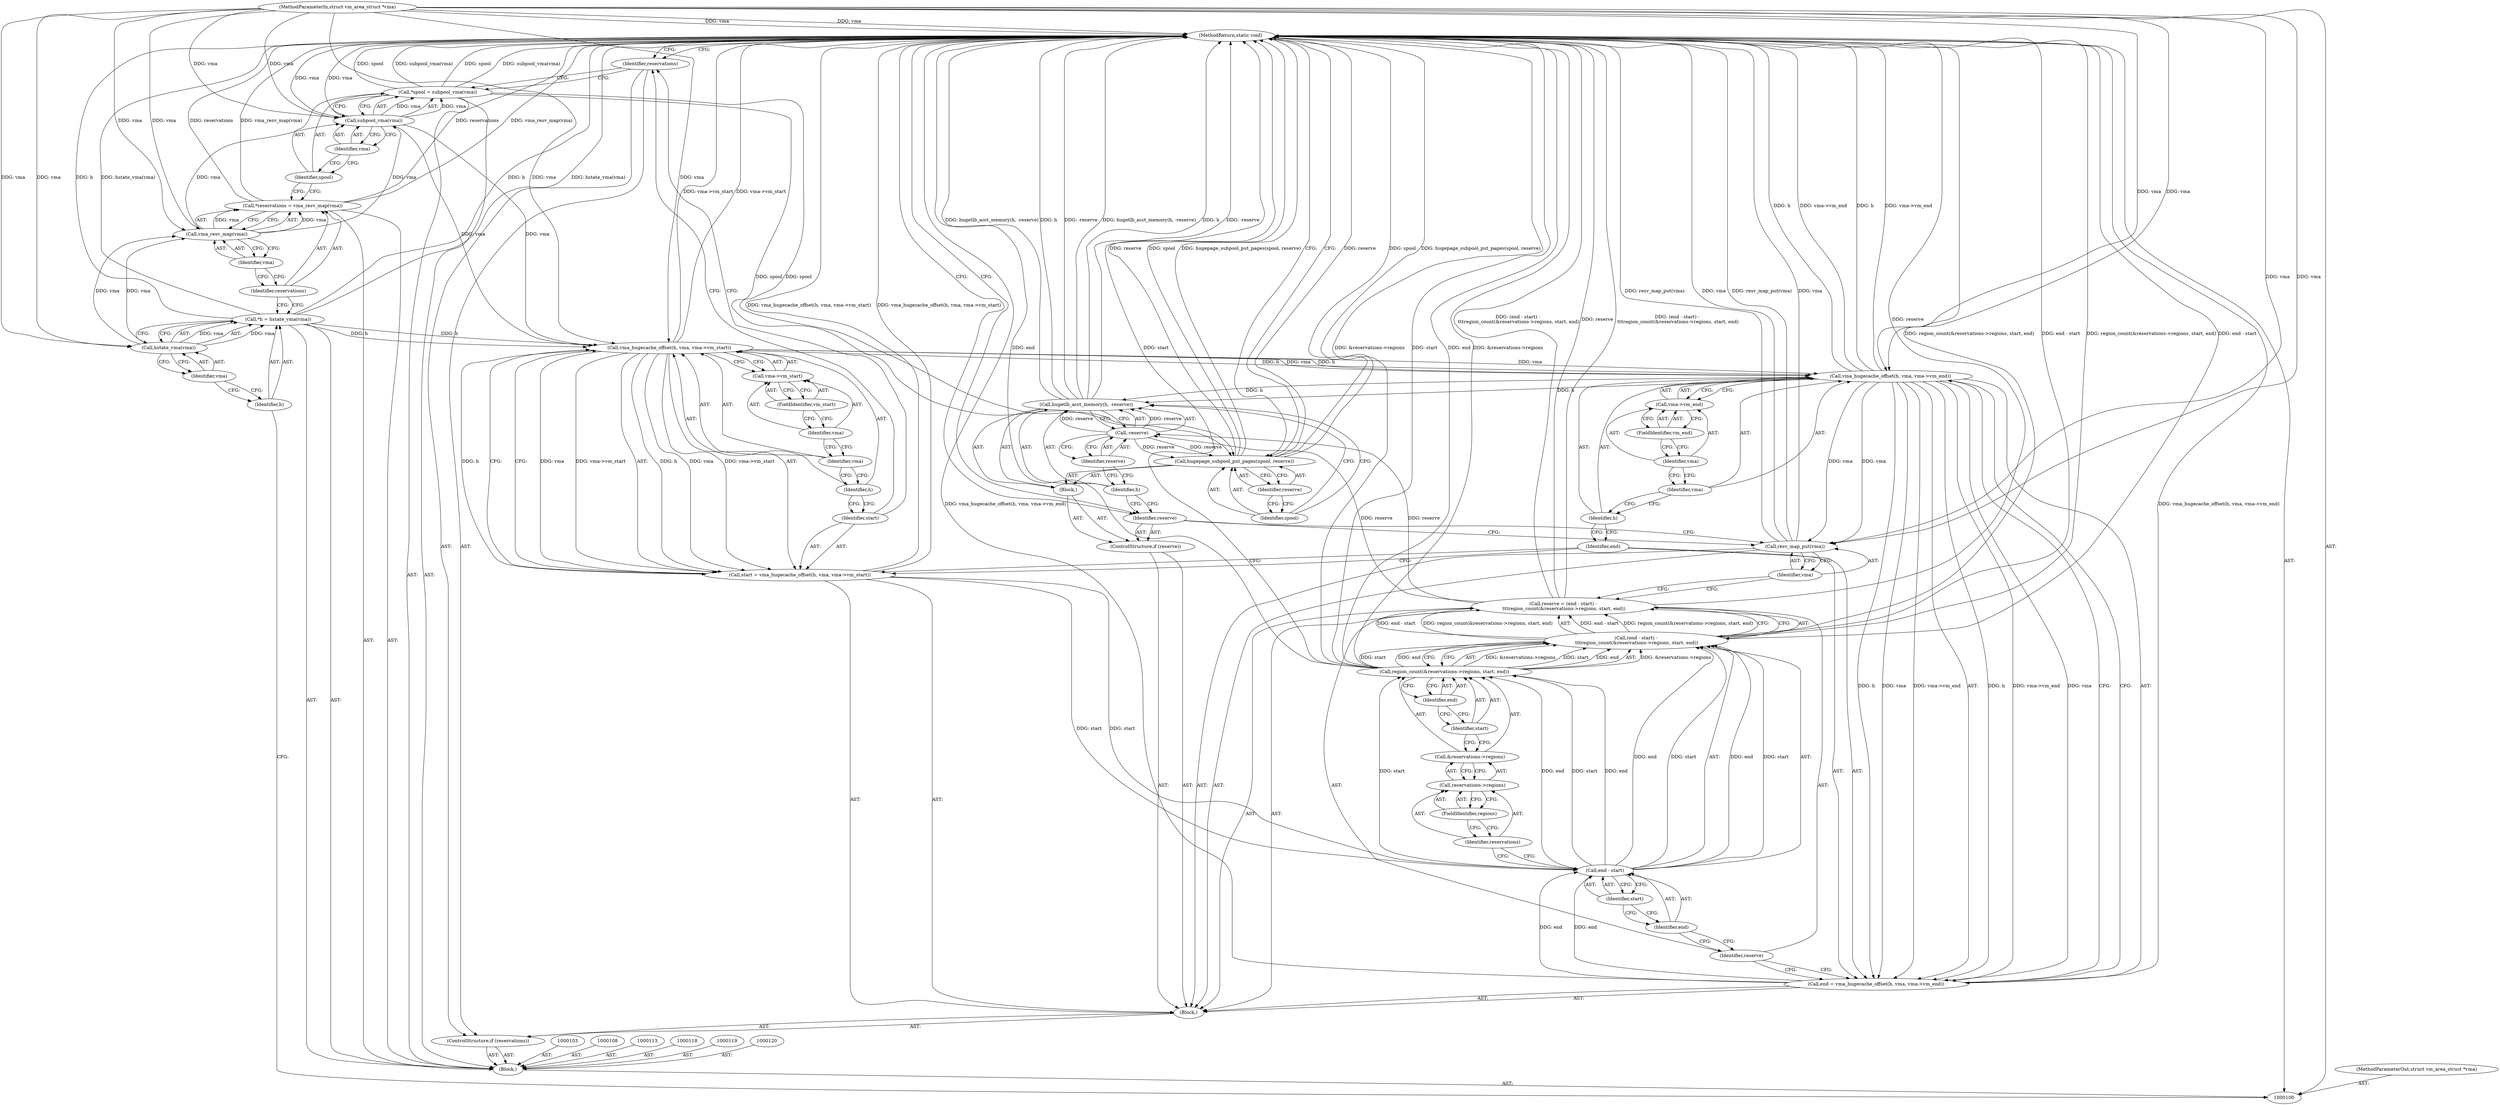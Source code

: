 digraph "0_linux_c50ac050811d6485616a193eb0f37bfbd191cc89_0" {
"1000165" [label="(MethodReturn,static void)"];
"1000101" [label="(MethodParameterIn,struct vm_area_struct *vma)"];
"1000235" [label="(MethodParameterOut,struct vm_area_struct *vma)"];
"1000121" [label="(ControlStructure,if (reservations))"];
"1000123" [label="(Block,)"];
"1000122" [label="(Identifier,reservations)"];
"1000126" [label="(Call,vma_hugecache_offset(h, vma, vma->vm_start))"];
"1000124" [label="(Call,start = vma_hugecache_offset(h, vma, vma->vm_start))"];
"1000125" [label="(Identifier,start)"];
"1000127" [label="(Identifier,h)"];
"1000128" [label="(Identifier,vma)"];
"1000129" [label="(Call,vma->vm_start)"];
"1000130" [label="(Identifier,vma)"];
"1000131" [label="(FieldIdentifier,vm_start)"];
"1000132" [label="(Call,end = vma_hugecache_offset(h, vma, vma->vm_end))"];
"1000133" [label="(Identifier,end)"];
"1000135" [label="(Identifier,h)"];
"1000136" [label="(Identifier,vma)"];
"1000137" [label="(Call,vma->vm_end)"];
"1000138" [label="(Identifier,vma)"];
"1000139" [label="(FieldIdentifier,vm_end)"];
"1000134" [label="(Call,vma_hugecache_offset(h, vma, vma->vm_end))"];
"1000142" [label="(Call,(end - start) -\n \t\t\tregion_count(&reservations->regions, start, end))"];
"1000143" [label="(Call,end - start)"];
"1000144" [label="(Identifier,end)"];
"1000145" [label="(Identifier,start)"];
"1000140" [label="(Call,reserve = (end - start) -\n \t\t\tregion_count(&reservations->regions, start, end))"];
"1000141" [label="(Identifier,reserve)"];
"1000147" [label="(Call,&reservations->regions)"];
"1000148" [label="(Call,reservations->regions)"];
"1000149" [label="(Identifier,reservations)"];
"1000150" [label="(FieldIdentifier,regions)"];
"1000146" [label="(Call,region_count(&reservations->regions, start, end))"];
"1000151" [label="(Identifier,start)"];
"1000152" [label="(Identifier,end)"];
"1000154" [label="(Identifier,vma)"];
"1000153" [label="(Call,resv_map_put(vma))"];
"1000157" [label="(Block,)"];
"1000155" [label="(ControlStructure,if (reserve))"];
"1000156" [label="(Identifier,reserve)"];
"1000102" [label="(Block,)"];
"1000159" [label="(Identifier,h)"];
"1000160" [label="(Call,-reserve)"];
"1000161" [label="(Identifier,reserve)"];
"1000158" [label="(Call,hugetlb_acct_memory(h, -reserve))"];
"1000162" [label="(Call,hugepage_subpool_put_pages(spool, reserve))"];
"1000163" [label="(Identifier,spool)"];
"1000164" [label="(Identifier,reserve)"];
"1000104" [label="(Call,*h = hstate_vma(vma))"];
"1000105" [label="(Identifier,h)"];
"1000106" [label="(Call,hstate_vma(vma))"];
"1000107" [label="(Identifier,vma)"];
"1000109" [label="(Call,*reservations = vma_resv_map(vma))"];
"1000110" [label="(Identifier,reservations)"];
"1000111" [label="(Call,vma_resv_map(vma))"];
"1000112" [label="(Identifier,vma)"];
"1000114" [label="(Call,*spool = subpool_vma(vma))"];
"1000115" [label="(Identifier,spool)"];
"1000116" [label="(Call,subpool_vma(vma))"];
"1000117" [label="(Identifier,vma)"];
"1000165" -> "1000100"  [label="AST: "];
"1000165" -> "1000162"  [label="CFG: "];
"1000165" -> "1000156"  [label="CFG: "];
"1000165" -> "1000122"  [label="CFG: "];
"1000140" -> "1000165"  [label="DDG: (end - start) -\n \t\t\tregion_count(&reservations->regions, start, end)"];
"1000140" -> "1000165"  [label="DDG: reserve"];
"1000146" -> "1000165"  [label="DDG: start"];
"1000146" -> "1000165"  [label="DDG: end"];
"1000146" -> "1000165"  [label="DDG: &reservations->regions"];
"1000104" -> "1000165"  [label="DDG: h"];
"1000104" -> "1000165"  [label="DDG: hstate_vma(vma)"];
"1000114" -> "1000165"  [label="DDG: spool"];
"1000114" -> "1000165"  [label="DDG: subpool_vma(vma)"];
"1000153" -> "1000165"  [label="DDG: resv_map_put(vma)"];
"1000153" -> "1000165"  [label="DDG: vma"];
"1000142" -> "1000165"  [label="DDG: end - start"];
"1000142" -> "1000165"  [label="DDG: region_count(&reservations->regions, start, end)"];
"1000158" -> "1000165"  [label="DDG: h"];
"1000158" -> "1000165"  [label="DDG: -reserve"];
"1000158" -> "1000165"  [label="DDG: hugetlb_acct_memory(h, -reserve)"];
"1000116" -> "1000165"  [label="DDG: vma"];
"1000162" -> "1000165"  [label="DDG: reserve"];
"1000162" -> "1000165"  [label="DDG: spool"];
"1000162" -> "1000165"  [label="DDG: hugepage_subpool_put_pages(spool, reserve)"];
"1000124" -> "1000165"  [label="DDG: vma_hugecache_offset(h, vma, vma->vm_start)"];
"1000126" -> "1000165"  [label="DDG: vma->vm_start"];
"1000132" -> "1000165"  [label="DDG: vma_hugecache_offset(h, vma, vma->vm_end)"];
"1000134" -> "1000165"  [label="DDG: h"];
"1000134" -> "1000165"  [label="DDG: vma->vm_end"];
"1000101" -> "1000165"  [label="DDG: vma"];
"1000109" -> "1000165"  [label="DDG: reservations"];
"1000109" -> "1000165"  [label="DDG: vma_resv_map(vma)"];
"1000101" -> "1000100"  [label="AST: "];
"1000101" -> "1000165"  [label="DDG: vma"];
"1000101" -> "1000106"  [label="DDG: vma"];
"1000101" -> "1000111"  [label="DDG: vma"];
"1000101" -> "1000116"  [label="DDG: vma"];
"1000101" -> "1000126"  [label="DDG: vma"];
"1000101" -> "1000134"  [label="DDG: vma"];
"1000101" -> "1000153"  [label="DDG: vma"];
"1000235" -> "1000100"  [label="AST: "];
"1000121" -> "1000102"  [label="AST: "];
"1000122" -> "1000121"  [label="AST: "];
"1000123" -> "1000121"  [label="AST: "];
"1000123" -> "1000121"  [label="AST: "];
"1000124" -> "1000123"  [label="AST: "];
"1000132" -> "1000123"  [label="AST: "];
"1000140" -> "1000123"  [label="AST: "];
"1000153" -> "1000123"  [label="AST: "];
"1000155" -> "1000123"  [label="AST: "];
"1000122" -> "1000121"  [label="AST: "];
"1000122" -> "1000114"  [label="CFG: "];
"1000125" -> "1000122"  [label="CFG: "];
"1000165" -> "1000122"  [label="CFG: "];
"1000126" -> "1000124"  [label="AST: "];
"1000126" -> "1000129"  [label="CFG: "];
"1000127" -> "1000126"  [label="AST: "];
"1000128" -> "1000126"  [label="AST: "];
"1000129" -> "1000126"  [label="AST: "];
"1000124" -> "1000126"  [label="CFG: "];
"1000126" -> "1000165"  [label="DDG: vma->vm_start"];
"1000126" -> "1000124"  [label="DDG: h"];
"1000126" -> "1000124"  [label="DDG: vma"];
"1000126" -> "1000124"  [label="DDG: vma->vm_start"];
"1000104" -> "1000126"  [label="DDG: h"];
"1000116" -> "1000126"  [label="DDG: vma"];
"1000101" -> "1000126"  [label="DDG: vma"];
"1000126" -> "1000134"  [label="DDG: h"];
"1000126" -> "1000134"  [label="DDG: vma"];
"1000124" -> "1000123"  [label="AST: "];
"1000124" -> "1000126"  [label="CFG: "];
"1000125" -> "1000124"  [label="AST: "];
"1000126" -> "1000124"  [label="AST: "];
"1000133" -> "1000124"  [label="CFG: "];
"1000124" -> "1000165"  [label="DDG: vma_hugecache_offset(h, vma, vma->vm_start)"];
"1000126" -> "1000124"  [label="DDG: h"];
"1000126" -> "1000124"  [label="DDG: vma"];
"1000126" -> "1000124"  [label="DDG: vma->vm_start"];
"1000124" -> "1000143"  [label="DDG: start"];
"1000125" -> "1000124"  [label="AST: "];
"1000125" -> "1000122"  [label="CFG: "];
"1000127" -> "1000125"  [label="CFG: "];
"1000127" -> "1000126"  [label="AST: "];
"1000127" -> "1000125"  [label="CFG: "];
"1000128" -> "1000127"  [label="CFG: "];
"1000128" -> "1000126"  [label="AST: "];
"1000128" -> "1000127"  [label="CFG: "];
"1000130" -> "1000128"  [label="CFG: "];
"1000129" -> "1000126"  [label="AST: "];
"1000129" -> "1000131"  [label="CFG: "];
"1000130" -> "1000129"  [label="AST: "];
"1000131" -> "1000129"  [label="AST: "];
"1000126" -> "1000129"  [label="CFG: "];
"1000130" -> "1000129"  [label="AST: "];
"1000130" -> "1000128"  [label="CFG: "];
"1000131" -> "1000130"  [label="CFG: "];
"1000131" -> "1000129"  [label="AST: "];
"1000131" -> "1000130"  [label="CFG: "];
"1000129" -> "1000131"  [label="CFG: "];
"1000132" -> "1000123"  [label="AST: "];
"1000132" -> "1000134"  [label="CFG: "];
"1000133" -> "1000132"  [label="AST: "];
"1000134" -> "1000132"  [label="AST: "];
"1000141" -> "1000132"  [label="CFG: "];
"1000132" -> "1000165"  [label="DDG: vma_hugecache_offset(h, vma, vma->vm_end)"];
"1000134" -> "1000132"  [label="DDG: h"];
"1000134" -> "1000132"  [label="DDG: vma"];
"1000134" -> "1000132"  [label="DDG: vma->vm_end"];
"1000132" -> "1000143"  [label="DDG: end"];
"1000133" -> "1000132"  [label="AST: "];
"1000133" -> "1000124"  [label="CFG: "];
"1000135" -> "1000133"  [label="CFG: "];
"1000135" -> "1000134"  [label="AST: "];
"1000135" -> "1000133"  [label="CFG: "];
"1000136" -> "1000135"  [label="CFG: "];
"1000136" -> "1000134"  [label="AST: "];
"1000136" -> "1000135"  [label="CFG: "];
"1000138" -> "1000136"  [label="CFG: "];
"1000137" -> "1000134"  [label="AST: "];
"1000137" -> "1000139"  [label="CFG: "];
"1000138" -> "1000137"  [label="AST: "];
"1000139" -> "1000137"  [label="AST: "];
"1000134" -> "1000137"  [label="CFG: "];
"1000138" -> "1000137"  [label="AST: "];
"1000138" -> "1000136"  [label="CFG: "];
"1000139" -> "1000138"  [label="CFG: "];
"1000139" -> "1000137"  [label="AST: "];
"1000139" -> "1000138"  [label="CFG: "];
"1000137" -> "1000139"  [label="CFG: "];
"1000134" -> "1000132"  [label="AST: "];
"1000134" -> "1000137"  [label="CFG: "];
"1000135" -> "1000134"  [label="AST: "];
"1000136" -> "1000134"  [label="AST: "];
"1000137" -> "1000134"  [label="AST: "];
"1000132" -> "1000134"  [label="CFG: "];
"1000134" -> "1000165"  [label="DDG: h"];
"1000134" -> "1000165"  [label="DDG: vma->vm_end"];
"1000134" -> "1000132"  [label="DDG: h"];
"1000134" -> "1000132"  [label="DDG: vma"];
"1000134" -> "1000132"  [label="DDG: vma->vm_end"];
"1000126" -> "1000134"  [label="DDG: h"];
"1000126" -> "1000134"  [label="DDG: vma"];
"1000101" -> "1000134"  [label="DDG: vma"];
"1000134" -> "1000153"  [label="DDG: vma"];
"1000134" -> "1000158"  [label="DDG: h"];
"1000142" -> "1000140"  [label="AST: "];
"1000142" -> "1000146"  [label="CFG: "];
"1000143" -> "1000142"  [label="AST: "];
"1000146" -> "1000142"  [label="AST: "];
"1000140" -> "1000142"  [label="CFG: "];
"1000142" -> "1000165"  [label="DDG: end - start"];
"1000142" -> "1000165"  [label="DDG: region_count(&reservations->regions, start, end)"];
"1000142" -> "1000140"  [label="DDG: end - start"];
"1000142" -> "1000140"  [label="DDG: region_count(&reservations->regions, start, end)"];
"1000143" -> "1000142"  [label="DDG: end"];
"1000143" -> "1000142"  [label="DDG: start"];
"1000146" -> "1000142"  [label="DDG: &reservations->regions"];
"1000146" -> "1000142"  [label="DDG: start"];
"1000146" -> "1000142"  [label="DDG: end"];
"1000143" -> "1000142"  [label="AST: "];
"1000143" -> "1000145"  [label="CFG: "];
"1000144" -> "1000143"  [label="AST: "];
"1000145" -> "1000143"  [label="AST: "];
"1000149" -> "1000143"  [label="CFG: "];
"1000143" -> "1000142"  [label="DDG: end"];
"1000143" -> "1000142"  [label="DDG: start"];
"1000132" -> "1000143"  [label="DDG: end"];
"1000124" -> "1000143"  [label="DDG: start"];
"1000143" -> "1000146"  [label="DDG: start"];
"1000143" -> "1000146"  [label="DDG: end"];
"1000144" -> "1000143"  [label="AST: "];
"1000144" -> "1000141"  [label="CFG: "];
"1000145" -> "1000144"  [label="CFG: "];
"1000145" -> "1000143"  [label="AST: "];
"1000145" -> "1000144"  [label="CFG: "];
"1000143" -> "1000145"  [label="CFG: "];
"1000140" -> "1000123"  [label="AST: "];
"1000140" -> "1000142"  [label="CFG: "];
"1000141" -> "1000140"  [label="AST: "];
"1000142" -> "1000140"  [label="AST: "];
"1000154" -> "1000140"  [label="CFG: "];
"1000140" -> "1000165"  [label="DDG: (end - start) -\n \t\t\tregion_count(&reservations->regions, start, end)"];
"1000140" -> "1000165"  [label="DDG: reserve"];
"1000142" -> "1000140"  [label="DDG: end - start"];
"1000142" -> "1000140"  [label="DDG: region_count(&reservations->regions, start, end)"];
"1000140" -> "1000160"  [label="DDG: reserve"];
"1000141" -> "1000140"  [label="AST: "];
"1000141" -> "1000132"  [label="CFG: "];
"1000144" -> "1000141"  [label="CFG: "];
"1000147" -> "1000146"  [label="AST: "];
"1000147" -> "1000148"  [label="CFG: "];
"1000148" -> "1000147"  [label="AST: "];
"1000151" -> "1000147"  [label="CFG: "];
"1000148" -> "1000147"  [label="AST: "];
"1000148" -> "1000150"  [label="CFG: "];
"1000149" -> "1000148"  [label="AST: "];
"1000150" -> "1000148"  [label="AST: "];
"1000147" -> "1000148"  [label="CFG: "];
"1000149" -> "1000148"  [label="AST: "];
"1000149" -> "1000143"  [label="CFG: "];
"1000150" -> "1000149"  [label="CFG: "];
"1000150" -> "1000148"  [label="AST: "];
"1000150" -> "1000149"  [label="CFG: "];
"1000148" -> "1000150"  [label="CFG: "];
"1000146" -> "1000142"  [label="AST: "];
"1000146" -> "1000152"  [label="CFG: "];
"1000147" -> "1000146"  [label="AST: "];
"1000151" -> "1000146"  [label="AST: "];
"1000152" -> "1000146"  [label="AST: "];
"1000142" -> "1000146"  [label="CFG: "];
"1000146" -> "1000165"  [label="DDG: start"];
"1000146" -> "1000165"  [label="DDG: end"];
"1000146" -> "1000165"  [label="DDG: &reservations->regions"];
"1000146" -> "1000142"  [label="DDG: &reservations->regions"];
"1000146" -> "1000142"  [label="DDG: start"];
"1000146" -> "1000142"  [label="DDG: end"];
"1000143" -> "1000146"  [label="DDG: start"];
"1000143" -> "1000146"  [label="DDG: end"];
"1000151" -> "1000146"  [label="AST: "];
"1000151" -> "1000147"  [label="CFG: "];
"1000152" -> "1000151"  [label="CFG: "];
"1000152" -> "1000146"  [label="AST: "];
"1000152" -> "1000151"  [label="CFG: "];
"1000146" -> "1000152"  [label="CFG: "];
"1000154" -> "1000153"  [label="AST: "];
"1000154" -> "1000140"  [label="CFG: "];
"1000153" -> "1000154"  [label="CFG: "];
"1000153" -> "1000123"  [label="AST: "];
"1000153" -> "1000154"  [label="CFG: "];
"1000154" -> "1000153"  [label="AST: "];
"1000156" -> "1000153"  [label="CFG: "];
"1000153" -> "1000165"  [label="DDG: resv_map_put(vma)"];
"1000153" -> "1000165"  [label="DDG: vma"];
"1000134" -> "1000153"  [label="DDG: vma"];
"1000101" -> "1000153"  [label="DDG: vma"];
"1000157" -> "1000155"  [label="AST: "];
"1000158" -> "1000157"  [label="AST: "];
"1000162" -> "1000157"  [label="AST: "];
"1000155" -> "1000123"  [label="AST: "];
"1000156" -> "1000155"  [label="AST: "];
"1000157" -> "1000155"  [label="AST: "];
"1000156" -> "1000155"  [label="AST: "];
"1000156" -> "1000153"  [label="CFG: "];
"1000159" -> "1000156"  [label="CFG: "];
"1000165" -> "1000156"  [label="CFG: "];
"1000102" -> "1000100"  [label="AST: "];
"1000103" -> "1000102"  [label="AST: "];
"1000104" -> "1000102"  [label="AST: "];
"1000108" -> "1000102"  [label="AST: "];
"1000109" -> "1000102"  [label="AST: "];
"1000113" -> "1000102"  [label="AST: "];
"1000114" -> "1000102"  [label="AST: "];
"1000118" -> "1000102"  [label="AST: "];
"1000119" -> "1000102"  [label="AST: "];
"1000120" -> "1000102"  [label="AST: "];
"1000121" -> "1000102"  [label="AST: "];
"1000159" -> "1000158"  [label="AST: "];
"1000159" -> "1000156"  [label="CFG: "];
"1000161" -> "1000159"  [label="CFG: "];
"1000160" -> "1000158"  [label="AST: "];
"1000160" -> "1000161"  [label="CFG: "];
"1000161" -> "1000160"  [label="AST: "];
"1000158" -> "1000160"  [label="CFG: "];
"1000160" -> "1000158"  [label="DDG: reserve"];
"1000140" -> "1000160"  [label="DDG: reserve"];
"1000160" -> "1000162"  [label="DDG: reserve"];
"1000161" -> "1000160"  [label="AST: "];
"1000161" -> "1000159"  [label="CFG: "];
"1000160" -> "1000161"  [label="CFG: "];
"1000158" -> "1000157"  [label="AST: "];
"1000158" -> "1000160"  [label="CFG: "];
"1000159" -> "1000158"  [label="AST: "];
"1000160" -> "1000158"  [label="AST: "];
"1000163" -> "1000158"  [label="CFG: "];
"1000158" -> "1000165"  [label="DDG: h"];
"1000158" -> "1000165"  [label="DDG: -reserve"];
"1000158" -> "1000165"  [label="DDG: hugetlb_acct_memory(h, -reserve)"];
"1000134" -> "1000158"  [label="DDG: h"];
"1000160" -> "1000158"  [label="DDG: reserve"];
"1000162" -> "1000157"  [label="AST: "];
"1000162" -> "1000164"  [label="CFG: "];
"1000163" -> "1000162"  [label="AST: "];
"1000164" -> "1000162"  [label="AST: "];
"1000165" -> "1000162"  [label="CFG: "];
"1000162" -> "1000165"  [label="DDG: reserve"];
"1000162" -> "1000165"  [label="DDG: spool"];
"1000162" -> "1000165"  [label="DDG: hugepage_subpool_put_pages(spool, reserve)"];
"1000114" -> "1000162"  [label="DDG: spool"];
"1000160" -> "1000162"  [label="DDG: reserve"];
"1000163" -> "1000162"  [label="AST: "];
"1000163" -> "1000158"  [label="CFG: "];
"1000164" -> "1000163"  [label="CFG: "];
"1000164" -> "1000162"  [label="AST: "];
"1000164" -> "1000163"  [label="CFG: "];
"1000162" -> "1000164"  [label="CFG: "];
"1000104" -> "1000102"  [label="AST: "];
"1000104" -> "1000106"  [label="CFG: "];
"1000105" -> "1000104"  [label="AST: "];
"1000106" -> "1000104"  [label="AST: "];
"1000110" -> "1000104"  [label="CFG: "];
"1000104" -> "1000165"  [label="DDG: h"];
"1000104" -> "1000165"  [label="DDG: hstate_vma(vma)"];
"1000106" -> "1000104"  [label="DDG: vma"];
"1000104" -> "1000126"  [label="DDG: h"];
"1000105" -> "1000104"  [label="AST: "];
"1000105" -> "1000100"  [label="CFG: "];
"1000107" -> "1000105"  [label="CFG: "];
"1000106" -> "1000104"  [label="AST: "];
"1000106" -> "1000107"  [label="CFG: "];
"1000107" -> "1000106"  [label="AST: "];
"1000104" -> "1000106"  [label="CFG: "];
"1000106" -> "1000104"  [label="DDG: vma"];
"1000101" -> "1000106"  [label="DDG: vma"];
"1000106" -> "1000111"  [label="DDG: vma"];
"1000107" -> "1000106"  [label="AST: "];
"1000107" -> "1000105"  [label="CFG: "];
"1000106" -> "1000107"  [label="CFG: "];
"1000109" -> "1000102"  [label="AST: "];
"1000109" -> "1000111"  [label="CFG: "];
"1000110" -> "1000109"  [label="AST: "];
"1000111" -> "1000109"  [label="AST: "];
"1000115" -> "1000109"  [label="CFG: "];
"1000109" -> "1000165"  [label="DDG: reservations"];
"1000109" -> "1000165"  [label="DDG: vma_resv_map(vma)"];
"1000111" -> "1000109"  [label="DDG: vma"];
"1000110" -> "1000109"  [label="AST: "];
"1000110" -> "1000104"  [label="CFG: "];
"1000112" -> "1000110"  [label="CFG: "];
"1000111" -> "1000109"  [label="AST: "];
"1000111" -> "1000112"  [label="CFG: "];
"1000112" -> "1000111"  [label="AST: "];
"1000109" -> "1000111"  [label="CFG: "];
"1000111" -> "1000109"  [label="DDG: vma"];
"1000106" -> "1000111"  [label="DDG: vma"];
"1000101" -> "1000111"  [label="DDG: vma"];
"1000111" -> "1000116"  [label="DDG: vma"];
"1000112" -> "1000111"  [label="AST: "];
"1000112" -> "1000110"  [label="CFG: "];
"1000111" -> "1000112"  [label="CFG: "];
"1000114" -> "1000102"  [label="AST: "];
"1000114" -> "1000116"  [label="CFG: "];
"1000115" -> "1000114"  [label="AST: "];
"1000116" -> "1000114"  [label="AST: "];
"1000122" -> "1000114"  [label="CFG: "];
"1000114" -> "1000165"  [label="DDG: spool"];
"1000114" -> "1000165"  [label="DDG: subpool_vma(vma)"];
"1000116" -> "1000114"  [label="DDG: vma"];
"1000114" -> "1000162"  [label="DDG: spool"];
"1000115" -> "1000114"  [label="AST: "];
"1000115" -> "1000109"  [label="CFG: "];
"1000117" -> "1000115"  [label="CFG: "];
"1000116" -> "1000114"  [label="AST: "];
"1000116" -> "1000117"  [label="CFG: "];
"1000117" -> "1000116"  [label="AST: "];
"1000114" -> "1000116"  [label="CFG: "];
"1000116" -> "1000165"  [label="DDG: vma"];
"1000116" -> "1000114"  [label="DDG: vma"];
"1000111" -> "1000116"  [label="DDG: vma"];
"1000101" -> "1000116"  [label="DDG: vma"];
"1000116" -> "1000126"  [label="DDG: vma"];
"1000117" -> "1000116"  [label="AST: "];
"1000117" -> "1000115"  [label="CFG: "];
"1000116" -> "1000117"  [label="CFG: "];
}
